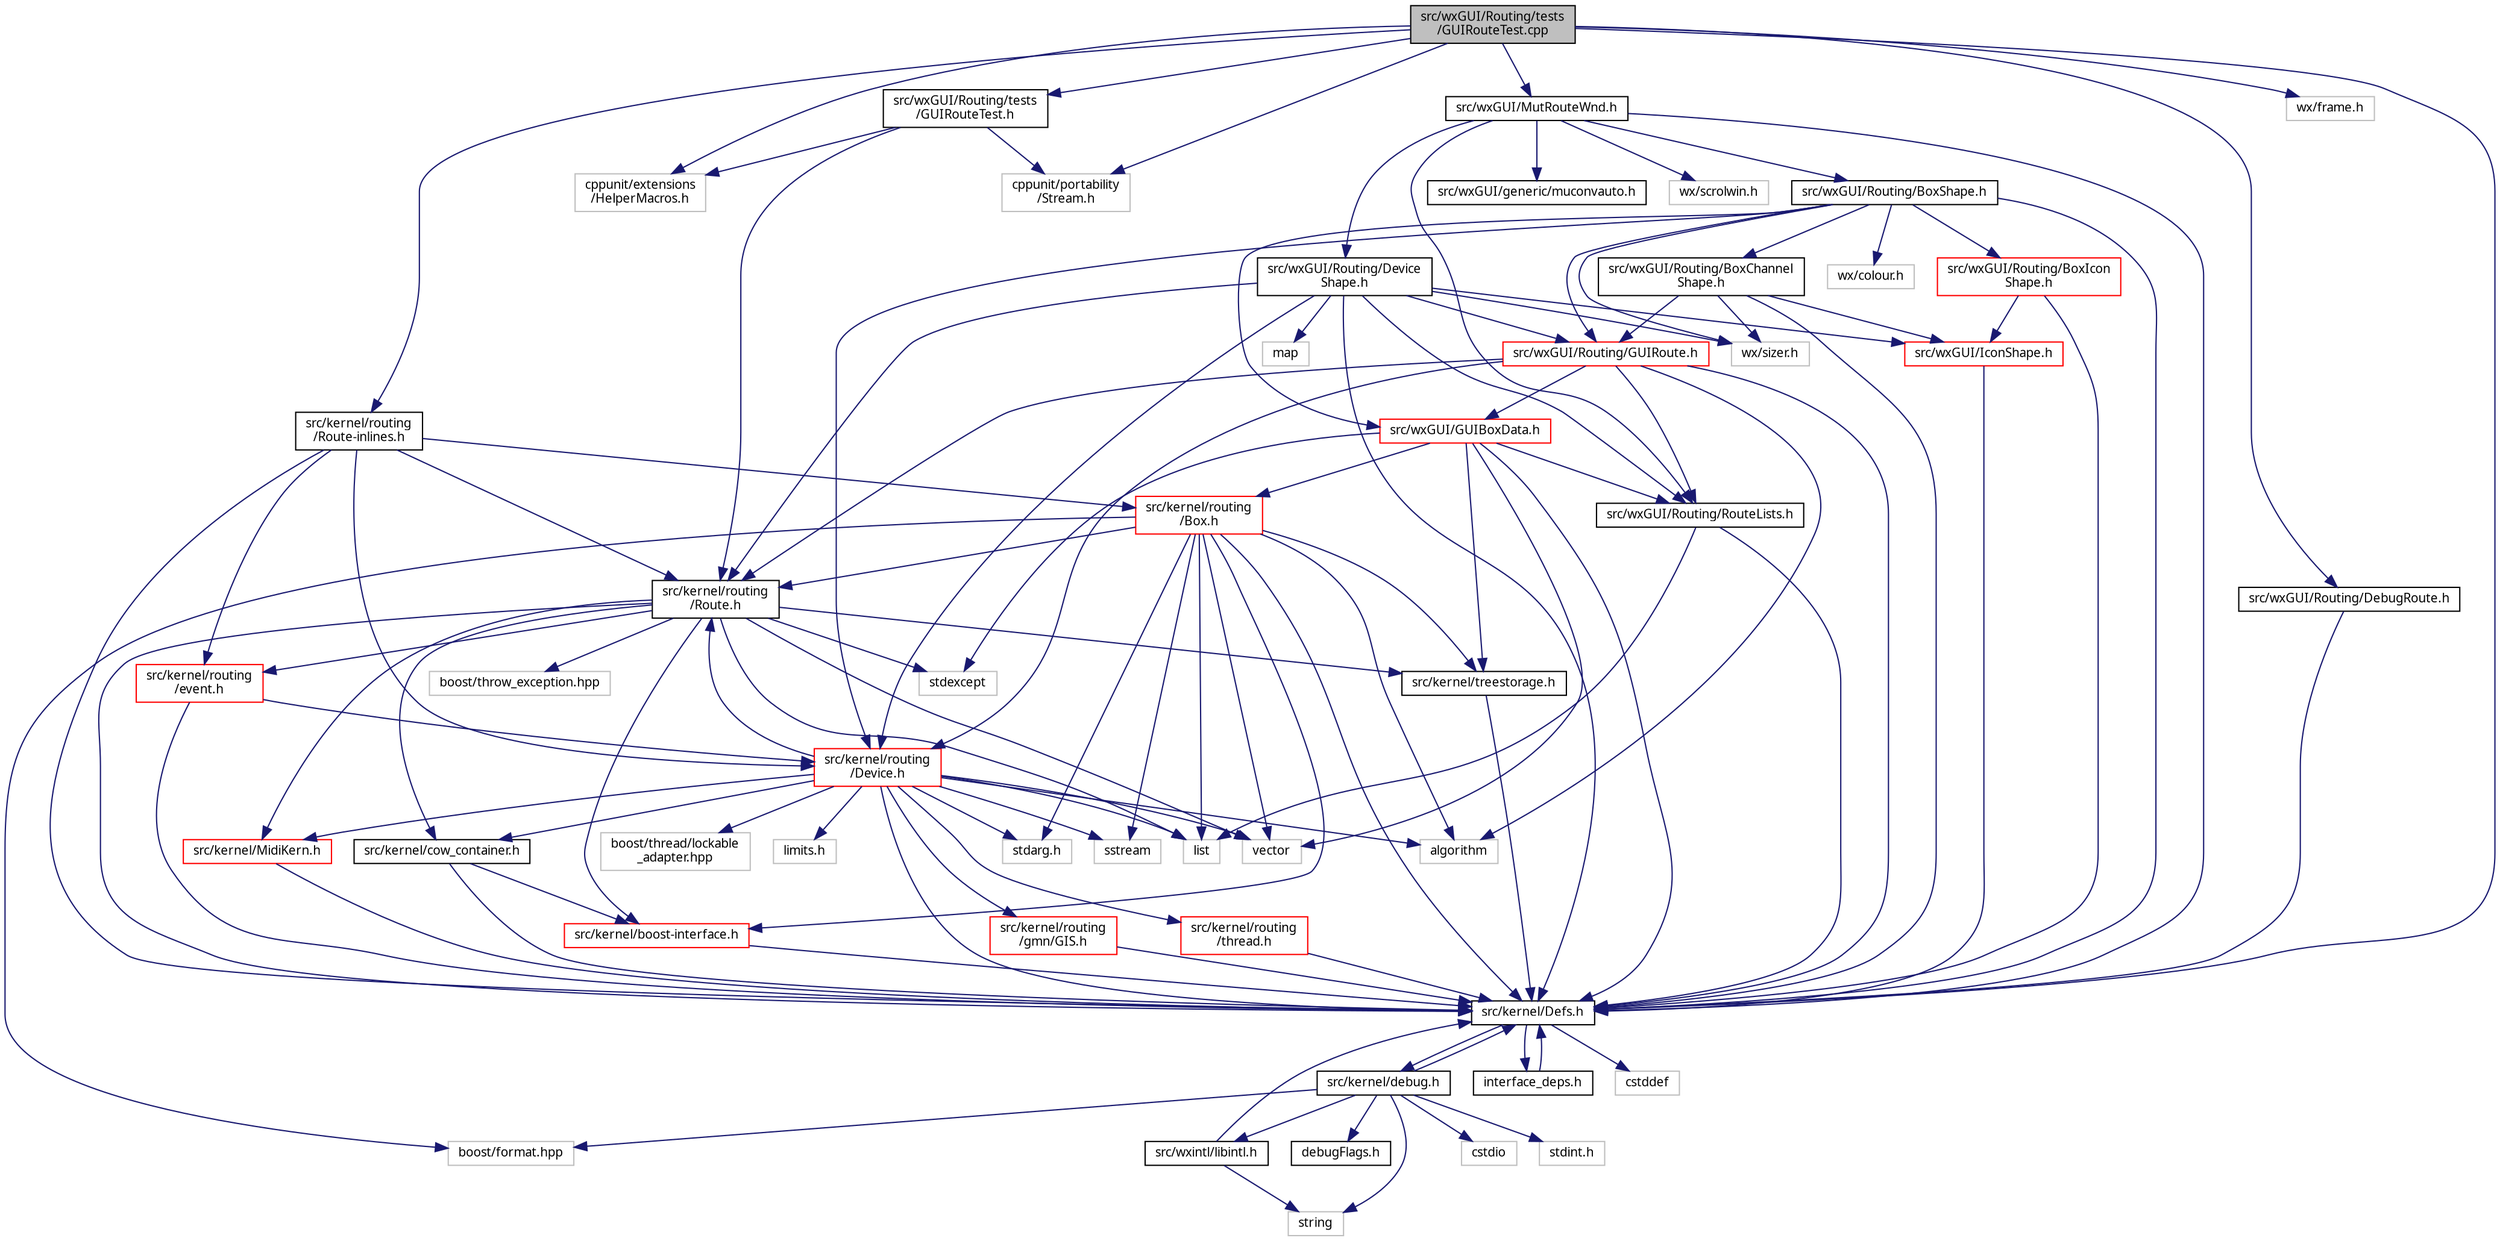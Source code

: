 digraph "src/wxGUI/Routing/tests/GUIRouteTest.cpp"
{
  edge [fontname="Sans",fontsize="10",labelfontname="Sans",labelfontsize="10"];
  node [fontname="Sans",fontsize="10",shape=record];
  Node0 [label="src/wxGUI/Routing/tests\l/GUIRouteTest.cpp",height=0.2,width=0.4,color="black", fillcolor="grey75", style="filled", fontcolor="black"];
  Node0 -> Node1 [color="midnightblue",fontsize="10",style="solid",fontname="Sans"];
  Node1 [label="src/kernel/Defs.h",height=0.2,width=0.4,color="black", fillcolor="white", style="filled",URL="$d1/d73/Defs_8h.html",tooltip="Common definitions. "];
  Node1 -> Node2 [color="midnightblue",fontsize="10",style="solid",fontname="Sans"];
  Node2 [label="interface_deps.h",height=0.2,width=0.4,color="black", fillcolor="white", style="filled",URL="$de/ddd/interface__deps_8h.html"];
  Node2 -> Node1 [color="midnightblue",fontsize="10",style="solid",fontname="Sans"];
  Node1 -> Node3 [color="midnightblue",fontsize="10",style="solid",fontname="Sans"];
  Node3 [label="cstddef",height=0.2,width=0.4,color="grey75", fillcolor="white", style="filled"];
  Node1 -> Node4 [color="midnightblue",fontsize="10",style="solid",fontname="Sans"];
  Node4 [label="src/kernel/debug.h",height=0.2,width=0.4,color="black", fillcolor="white", style="filled",URL="$db/d16/debug_8h.html"];
  Node4 -> Node1 [color="midnightblue",fontsize="10",style="solid",fontname="Sans"];
  Node4 -> Node5 [color="midnightblue",fontsize="10",style="solid",fontname="Sans"];
  Node5 [label="src/wxintl/libintl.h",height=0.2,width=0.4,color="black", fillcolor="white", style="filled",URL="$d4/d64/libintl_8h.html"];
  Node5 -> Node1 [color="midnightblue",fontsize="10",style="solid",fontname="Sans"];
  Node5 -> Node6 [color="midnightblue",fontsize="10",style="solid",fontname="Sans"];
  Node6 [label="string",height=0.2,width=0.4,color="grey75", fillcolor="white", style="filled"];
  Node4 -> Node6 [color="midnightblue",fontsize="10",style="solid",fontname="Sans"];
  Node4 -> Node7 [color="midnightblue",fontsize="10",style="solid",fontname="Sans"];
  Node7 [label="cstdio",height=0.2,width=0.4,color="grey75", fillcolor="white", style="filled"];
  Node4 -> Node8 [color="midnightblue",fontsize="10",style="solid",fontname="Sans"];
  Node8 [label="boost/format.hpp",height=0.2,width=0.4,color="grey75", fillcolor="white", style="filled"];
  Node4 -> Node9 [color="midnightblue",fontsize="10",style="solid",fontname="Sans"];
  Node9 [label="stdint.h",height=0.2,width=0.4,color="grey75", fillcolor="white", style="filled"];
  Node4 -> Node10 [color="midnightblue",fontsize="10",style="solid",fontname="Sans"];
  Node10 [label="debugFlags.h",height=0.2,width=0.4,color="black", fillcolor="white", style="filled",URL="$d4/dab/debugFlags_8h.html",tooltip="Debug flags for mutabor debug mode. "];
  Node0 -> Node11 [color="midnightblue",fontsize="10",style="solid",fontname="Sans"];
  Node11 [label="cppunit/extensions\l/HelperMacros.h",height=0.2,width=0.4,color="grey75", fillcolor="white", style="filled"];
  Node0 -> Node12 [color="midnightblue",fontsize="10",style="solid",fontname="Sans"];
  Node12 [label="cppunit/portability\l/Stream.h",height=0.2,width=0.4,color="grey75", fillcolor="white", style="filled"];
  Node0 -> Node13 [color="midnightblue",fontsize="10",style="solid",fontname="Sans"];
  Node13 [label="src/wxGUI/Routing/tests\l/GUIRouteTest.h",height=0.2,width=0.4,color="black", fillcolor="white", style="filled",URL="$d0/d8b/GUIRouteTest_8h.html"];
  Node13 -> Node11 [color="midnightblue",fontsize="10",style="solid",fontname="Sans"];
  Node13 -> Node12 [color="midnightblue",fontsize="10",style="solid",fontname="Sans"];
  Node13 -> Node14 [color="midnightblue",fontsize="10",style="solid",fontname="Sans"];
  Node14 [label="src/kernel/routing\l/Route.h",height=0.2,width=0.4,color="black", fillcolor="white", style="filled",URL="$d1/d65/Route_8h.html",tooltip="Routing. "];
  Node14 -> Node1 [color="midnightblue",fontsize="10",style="solid",fontname="Sans"];
  Node14 -> Node15 [color="midnightblue",fontsize="10",style="solid",fontname="Sans"];
  Node15 [label="src/kernel/cow_container.h",height=0.2,width=0.4,color="black", fillcolor="white", style="filled",URL="$da/d28/cow__container_8h.html",tooltip="Copy on write container. "];
  Node15 -> Node1 [color="midnightblue",fontsize="10",style="solid",fontname="Sans"];
  Node15 -> Node16 [color="midnightblue",fontsize="10",style="solid",fontname="Sans"];
  Node16 [label="src/kernel/boost-interface.h",height=0.2,width=0.4,color="red", fillcolor="white", style="filled",URL="$d1/da4/boost-interface_8h.html",tooltip="Interface to the boost library. "];
  Node16 -> Node1 [color="midnightblue",fontsize="10",style="solid",fontname="Sans"];
  Node14 -> Node19 [color="midnightblue",fontsize="10",style="solid",fontname="Sans"];
  Node19 [label="src/kernel/MidiKern.h",height=0.2,width=0.4,color="red", fillcolor="white", style="filled",URL="$da/dfd/MidiKern_8h.html"];
  Node19 -> Node1 [color="midnightblue",fontsize="10",style="solid",fontname="Sans"];
  Node14 -> Node21 [color="midnightblue",fontsize="10",style="solid",fontname="Sans"];
  Node21 [label="src/kernel/treestorage.h",height=0.2,width=0.4,color="black", fillcolor="white", style="filled",URL="$db/dbe/treestorage_8h.html",tooltip="abstract class for tree like storage "];
  Node21 -> Node1 [color="midnightblue",fontsize="10",style="solid",fontname="Sans"];
  Node14 -> Node16 [color="midnightblue",fontsize="10",style="solid",fontname="Sans"];
  Node14 -> Node22 [color="midnightblue",fontsize="10",style="solid",fontname="Sans"];
  Node22 [label="list",height=0.2,width=0.4,color="grey75", fillcolor="white", style="filled"];
  Node14 -> Node23 [color="midnightblue",fontsize="10",style="solid",fontname="Sans"];
  Node23 [label="vector",height=0.2,width=0.4,color="grey75", fillcolor="white", style="filled"];
  Node14 -> Node24 [color="midnightblue",fontsize="10",style="solid",fontname="Sans"];
  Node24 [label="stdexcept",height=0.2,width=0.4,color="grey75", fillcolor="white", style="filled"];
  Node14 -> Node25 [color="midnightblue",fontsize="10",style="solid",fontname="Sans"];
  Node25 [label="boost/throw_exception.hpp",height=0.2,width=0.4,color="grey75", fillcolor="white", style="filled"];
  Node14 -> Node26 [color="midnightblue",fontsize="10",style="solid",fontname="Sans"];
  Node26 [label="src/kernel/routing\l/event.h",height=0.2,width=0.4,color="red", fillcolor="white", style="filled",URL="$dd/d20/event_8h.html"];
  Node26 -> Node1 [color="midnightblue",fontsize="10",style="solid",fontname="Sans"];
  Node26 -> Node27 [color="midnightblue",fontsize="10",style="solid",fontname="Sans"];
  Node27 [label="src/kernel/routing\l/Device.h",height=0.2,width=0.4,color="red", fillcolor="white", style="filled",URL="$de/d05/Device_8h.html",tooltip="Routing. "];
  Node27 -> Node1 [color="midnightblue",fontsize="10",style="solid",fontname="Sans"];
  Node27 -> Node15 [color="midnightblue",fontsize="10",style="solid",fontname="Sans"];
  Node27 -> Node28 [color="midnightblue",fontsize="10",style="solid",fontname="Sans"];
  Node28 [label="src/kernel/routing\l/gmn/GIS.h",height=0.2,width=0.4,color="red", fillcolor="white", style="filled",URL="$dd/d4d/GIS_8h.html"];
  Node28 -> Node1 [color="midnightblue",fontsize="10",style="solid",fontname="Sans"];
  Node27 -> Node14 [color="midnightblue",fontsize="10",style="solid",fontname="Sans"];
  Node27 -> Node33 [color="midnightblue",fontsize="10",style="solid",fontname="Sans"];
  Node33 [label="src/kernel/routing\l/thread.h",height=0.2,width=0.4,color="red", fillcolor="white", style="filled",URL="$db/dd5/thread_8h.html"];
  Node33 -> Node1 [color="midnightblue",fontsize="10",style="solid",fontname="Sans"];
  Node27 -> Node36 [color="midnightblue",fontsize="10",style="solid",fontname="Sans"];
  Node36 [label="boost/thread/lockable\l_adapter.hpp",height=0.2,width=0.4,color="grey75", fillcolor="white", style="filled"];
  Node27 -> Node19 [color="midnightblue",fontsize="10",style="solid",fontname="Sans"];
  Node27 -> Node23 [color="midnightblue",fontsize="10",style="solid",fontname="Sans"];
  Node27 -> Node22 [color="midnightblue",fontsize="10",style="solid",fontname="Sans"];
  Node27 -> Node37 [color="midnightblue",fontsize="10",style="solid",fontname="Sans"];
  Node37 [label="limits.h",height=0.2,width=0.4,color="grey75", fillcolor="white", style="filled"];
  Node27 -> Node38 [color="midnightblue",fontsize="10",style="solid",fontname="Sans"];
  Node38 [label="algorithm",height=0.2,width=0.4,color="grey75", fillcolor="white", style="filled"];
  Node27 -> Node39 [color="midnightblue",fontsize="10",style="solid",fontname="Sans"];
  Node39 [label="sstream",height=0.2,width=0.4,color="grey75", fillcolor="white", style="filled"];
  Node27 -> Node40 [color="midnightblue",fontsize="10",style="solid",fontname="Sans"];
  Node40 [label="stdarg.h",height=0.2,width=0.4,color="grey75", fillcolor="white", style="filled"];
  Node0 -> Node44 [color="midnightblue",fontsize="10",style="solid",fontname="Sans"];
  Node44 [label="src/wxGUI/Routing/DebugRoute.h",height=0.2,width=0.4,color="black", fillcolor="white", style="filled",URL="$d5/d31/DebugRoute_8h.html"];
  Node44 -> Node1 [color="midnightblue",fontsize="10",style="solid",fontname="Sans"];
  Node0 -> Node45 [color="midnightblue",fontsize="10",style="solid",fontname="Sans"];
  Node45 [label="src/wxGUI/MutRouteWnd.h",height=0.2,width=0.4,color="black", fillcolor="white", style="filled",URL="$d3/dd7/MutRouteWnd_8h.html"];
  Node45 -> Node1 [color="midnightblue",fontsize="10",style="solid",fontname="Sans"];
  Node45 -> Node46 [color="midnightblue",fontsize="10",style="solid",fontname="Sans"];
  Node46 [label="src/wxGUI/Routing/RouteLists.h",height=0.2,width=0.4,color="black", fillcolor="white", style="filled",URL="$d4/d70/RouteLists_8h.html"];
  Node46 -> Node1 [color="midnightblue",fontsize="10",style="solid",fontname="Sans"];
  Node46 -> Node22 [color="midnightblue",fontsize="10",style="solid",fontname="Sans"];
  Node45 -> Node47 [color="midnightblue",fontsize="10",style="solid",fontname="Sans"];
  Node47 [label="src/wxGUI/generic/muconvauto.h",height=0.2,width=0.4,color="black", fillcolor="white", style="filled",URL="$d1/dcd/muconvauto_8h.html",tooltip="Automatic Character set detection and conversion. "];
  Node45 -> Node48 [color="midnightblue",fontsize="10",style="solid",fontname="Sans"];
  Node48 [label="src/wxGUI/Routing/Device\lShape.h",height=0.2,width=0.4,color="black", fillcolor="white", style="filled",URL="$d9/d4d/DeviceShape_8h.html",tooltip="Device shape base class for route window. "];
  Node48 -> Node1 [color="midnightblue",fontsize="10",style="solid",fontname="Sans"];
  Node48 -> Node49 [color="midnightblue",fontsize="10",style="solid",fontname="Sans"];
  Node49 [label="src/wxGUI/IconShape.h",height=0.2,width=0.4,color="red", fillcolor="white", style="filled",URL="$d5/d6f/IconShape_8h.html",tooltip="Icon shape. "];
  Node49 -> Node1 [color="midnightblue",fontsize="10",style="solid",fontname="Sans"];
  Node48 -> Node14 [color="midnightblue",fontsize="10",style="solid",fontname="Sans"];
  Node48 -> Node27 [color="midnightblue",fontsize="10",style="solid",fontname="Sans"];
  Node48 -> Node71 [color="midnightblue",fontsize="10",style="solid",fontname="Sans"];
  Node71 [label="src/wxGUI/Routing/GUIRoute.h",height=0.2,width=0.4,color="red", fillcolor="white", style="filled",URL="$d6/dfa/GUIRoute_8h.html"];
  Node71 -> Node1 [color="midnightblue",fontsize="10",style="solid",fontname="Sans"];
  Node71 -> Node27 [color="midnightblue",fontsize="10",style="solid",fontname="Sans"];
  Node71 -> Node14 [color="midnightblue",fontsize="10",style="solid",fontname="Sans"];
  Node71 -> Node96 [color="midnightblue",fontsize="10",style="solid",fontname="Sans"];
  Node96 [label="src/wxGUI/GUIBoxData.h",height=0.2,width=0.4,color="red", fillcolor="white", style="filled",URL="$d5/df7/GUIBoxData_8h.html"];
  Node96 -> Node1 [color="midnightblue",fontsize="10",style="solid",fontname="Sans"];
  Node96 -> Node21 [color="midnightblue",fontsize="10",style="solid",fontname="Sans"];
  Node96 -> Node74 [color="midnightblue",fontsize="10",style="solid",fontname="Sans"];
  Node74 [label="src/kernel/routing\l/Box.h",height=0.2,width=0.4,color="red", fillcolor="white", style="filled",URL="$de/d0f/Box_8h.html",tooltip="Mutabor Box for C++. "];
  Node74 -> Node1 [color="midnightblue",fontsize="10",style="solid",fontname="Sans"];
  Node74 -> Node21 [color="midnightblue",fontsize="10",style="solid",fontname="Sans"];
  Node74 -> Node16 [color="midnightblue",fontsize="10",style="solid",fontname="Sans"];
  Node74 -> Node14 [color="midnightblue",fontsize="10",style="solid",fontname="Sans"];
  Node74 -> Node23 [color="midnightblue",fontsize="10",style="solid",fontname="Sans"];
  Node74 -> Node22 [color="midnightblue",fontsize="10",style="solid",fontname="Sans"];
  Node74 -> Node38 [color="midnightblue",fontsize="10",style="solid",fontname="Sans"];
  Node74 -> Node39 [color="midnightblue",fontsize="10",style="solid",fontname="Sans"];
  Node74 -> Node40 [color="midnightblue",fontsize="10",style="solid",fontname="Sans"];
  Node74 -> Node8 [color="midnightblue",fontsize="10",style="solid",fontname="Sans"];
  Node96 -> Node46 [color="midnightblue",fontsize="10",style="solid",fontname="Sans"];
  Node96 -> Node23 [color="midnightblue",fontsize="10",style="solid",fontname="Sans"];
  Node96 -> Node24 [color="midnightblue",fontsize="10",style="solid",fontname="Sans"];
  Node71 -> Node46 [color="midnightblue",fontsize="10",style="solid",fontname="Sans"];
  Node71 -> Node38 [color="midnightblue",fontsize="10",style="solid",fontname="Sans"];
  Node48 -> Node46 [color="midnightblue",fontsize="10",style="solid",fontname="Sans"];
  Node48 -> Node105 [color="midnightblue",fontsize="10",style="solid",fontname="Sans"];
  Node105 [label="map",height=0.2,width=0.4,color="grey75", fillcolor="white", style="filled"];
  Node48 -> Node106 [color="midnightblue",fontsize="10",style="solid",fontname="Sans"];
  Node106 [label="wx/sizer.h",height=0.2,width=0.4,color="grey75", fillcolor="white", style="filled"];
  Node45 -> Node107 [color="midnightblue",fontsize="10",style="solid",fontname="Sans"];
  Node107 [label="src/wxGUI/Routing/BoxShape.h",height=0.2,width=0.4,color="black", fillcolor="white", style="filled",URL="$d9/d49/BoxShape_8h.html",tooltip="Box shape for route window. "];
  Node107 -> Node1 [color="midnightblue",fontsize="10",style="solid",fontname="Sans"];
  Node107 -> Node96 [color="midnightblue",fontsize="10",style="solid",fontname="Sans"];
  Node107 -> Node71 [color="midnightblue",fontsize="10",style="solid",fontname="Sans"];
  Node107 -> Node108 [color="midnightblue",fontsize="10",style="solid",fontname="Sans"];
  Node108 [label="src/wxGUI/Routing/BoxChannel\lShape.h",height=0.2,width=0.4,color="black", fillcolor="white", style="filled",URL="$d6/d68/BoxChannelShape_8h.html",tooltip="Box shape for route window. "];
  Node108 -> Node1 [color="midnightblue",fontsize="10",style="solid",fontname="Sans"];
  Node108 -> Node71 [color="midnightblue",fontsize="10",style="solid",fontname="Sans"];
  Node108 -> Node49 [color="midnightblue",fontsize="10",style="solid",fontname="Sans"];
  Node108 -> Node106 [color="midnightblue",fontsize="10",style="solid",fontname="Sans"];
  Node107 -> Node109 [color="midnightblue",fontsize="10",style="solid",fontname="Sans"];
  Node109 [label="src/wxGUI/Routing/BoxIcon\lShape.h",height=0.2,width=0.4,color="red", fillcolor="white", style="filled",URL="$d2/de0/BoxIconShape_8h.html",tooltip="Box icon shape for route window. "];
  Node109 -> Node1 [color="midnightblue",fontsize="10",style="solid",fontname="Sans"];
  Node109 -> Node49 [color="midnightblue",fontsize="10",style="solid",fontname="Sans"];
  Node107 -> Node27 [color="midnightblue",fontsize="10",style="solid",fontname="Sans"];
  Node107 -> Node111 [color="midnightblue",fontsize="10",style="solid",fontname="Sans"];
  Node111 [label="wx/colour.h",height=0.2,width=0.4,color="grey75", fillcolor="white", style="filled"];
  Node107 -> Node106 [color="midnightblue",fontsize="10",style="solid",fontname="Sans"];
  Node45 -> Node112 [color="midnightblue",fontsize="10",style="solid",fontname="Sans"];
  Node112 [label="wx/scrolwin.h",height=0.2,width=0.4,color="grey75", fillcolor="white", style="filled"];
  Node0 -> Node113 [color="midnightblue",fontsize="10",style="solid",fontname="Sans"];
  Node113 [label="wx/frame.h",height=0.2,width=0.4,color="grey75", fillcolor="white", style="filled"];
  Node0 -> Node114 [color="midnightblue",fontsize="10",style="solid",fontname="Sans"];
  Node114 [label="src/kernel/routing\l/Route-inlines.h",height=0.2,width=0.4,color="black", fillcolor="white", style="filled",URL="$d2/d2c/Route-inlines_8h.html"];
  Node114 -> Node1 [color="midnightblue",fontsize="10",style="solid",fontname="Sans"];
  Node114 -> Node14 [color="midnightblue",fontsize="10",style="solid",fontname="Sans"];
  Node114 -> Node27 [color="midnightblue",fontsize="10",style="solid",fontname="Sans"];
  Node114 -> Node74 [color="midnightblue",fontsize="10",style="solid",fontname="Sans"];
  Node114 -> Node26 [color="midnightblue",fontsize="10",style="solid",fontname="Sans"];
}
